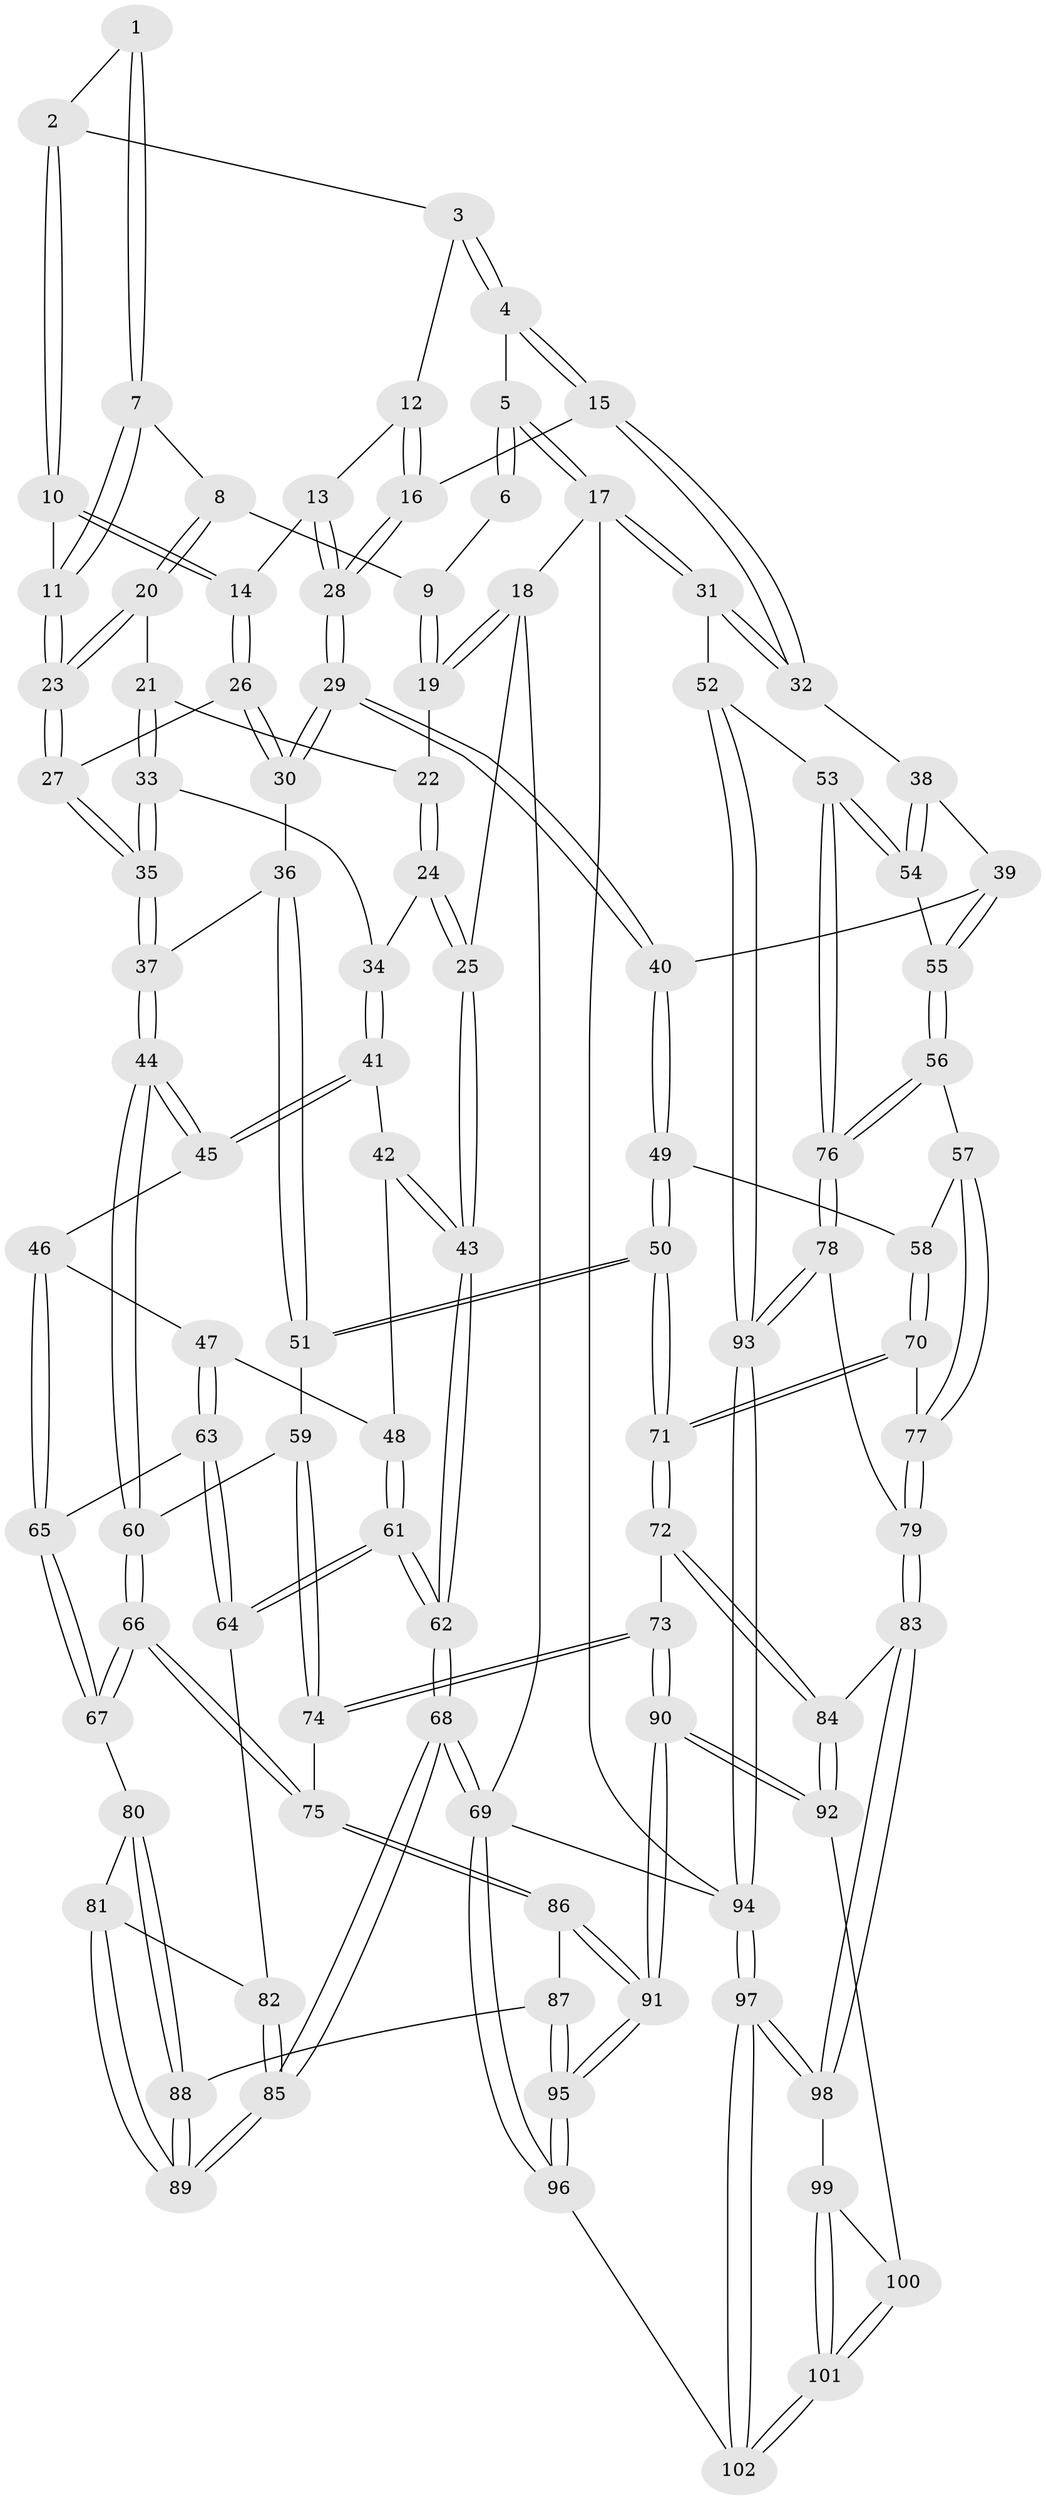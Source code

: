 // Generated by graph-tools (version 1.1) at 2025/11/02/27/25 16:11:54]
// undirected, 102 vertices, 252 edges
graph export_dot {
graph [start="1"]
  node [color=gray90,style=filled];
  1 [pos="+0.5073978345886287+0"];
  2 [pos="+0.5708134438516479+0.012012770660821693"];
  3 [pos="+0.5983869867877297+0.05233977150205054"];
  4 [pos="+0.8333811231377969+0.10875494246723516"];
  5 [pos="+1+0"];
  6 [pos="+0.50733100587836+0"];
  7 [pos="+0.3889894052400626+0.07458412663760189"];
  8 [pos="+0.24913594528436558+0.05561955173217065"];
  9 [pos="+0+0"];
  10 [pos="+0.47399166073250776+0.13909954551766632"];
  11 [pos="+0.40299044622479974+0.1387014960483341"];
  12 [pos="+0.5982002424493036+0.05369705889727807"];
  13 [pos="+0.563015483610981+0.18389835723412518"];
  14 [pos="+0.5585197639402857+0.18500478131430062"];
  15 [pos="+0.8167526835890372+0.20627058145982335"];
  16 [pos="+0.7124998345423367+0.2729210900996468"];
  17 [pos="+1+0"];
  18 [pos="+0+0"];
  19 [pos="+0+0"];
  20 [pos="+0.2338930011461123+0.2062781970271546"];
  21 [pos="+0.21438742716463827+0.21838971542119567"];
  22 [pos="+0.07113256852212434+0.053710311242041536"];
  23 [pos="+0.3726515342810603+0.22132032829887746"];
  24 [pos="+0.061964930742946366+0.24254177735402643"];
  25 [pos="+0+0.23933908364009923"];
  26 [pos="+0.4768700102588691+0.2681231225786636"];
  27 [pos="+0.3864697974045191+0.24489063529601926"];
  28 [pos="+0.7034484435315793+0.27988750742094765"];
  29 [pos="+0.6625439607653462+0.3679420924528561"];
  30 [pos="+0.554283787684078+0.38102640780889546"];
  31 [pos="+1+0.3943374926361558"];
  32 [pos="+0.9438558878607517+0.32772437240716307"];
  33 [pos="+0.20656943665535782+0.22852608435070676"];
  34 [pos="+0.14238591329526387+0.2929371928567112"];
  35 [pos="+0.3503537799305974+0.3858273544551958"];
  36 [pos="+0.5373051775080498+0.39629758633390927"];
  37 [pos="+0.34448728869426665+0.43685497376134924"];
  38 [pos="+0.8450746799507426+0.443993008337153"];
  39 [pos="+0.703846198603847+0.43116946628172964"];
  40 [pos="+0.6919571514948849+0.42648262691994415"];
  41 [pos="+0.14271889693107206+0.310548102431108"];
  42 [pos="+0.009419984956019138+0.40143218920145685"];
  43 [pos="+0+0.4158359979861702"];
  44 [pos="+0.3137348168455396+0.47429364329887774"];
  45 [pos="+0.21877076066256268+0.4469082565983503"];
  46 [pos="+0.13756573467171584+0.5043692537539335"];
  47 [pos="+0.11031025467082385+0.5023919952239677"];
  48 [pos="+0.09702349208168051+0.5003833560952715"];
  49 [pos="+0.6694300085583325+0.5084701909544584"];
  50 [pos="+0.5302349725869893+0.5718899478900092"];
  51 [pos="+0.5223594900885224+0.564326195960597"];
  52 [pos="+1+0.5802469329221979"];
  53 [pos="+1+0.5882430295265112"];
  54 [pos="+0.8805169971540622+0.5607643444394985"];
  55 [pos="+0.8284280455940476+0.5868883415361611"];
  56 [pos="+0.824698732157065+0.5910626994203036"];
  57 [pos="+0.7271107239808037+0.6106323999519032"];
  58 [pos="+0.6784200962740871+0.5373342406633661"];
  59 [pos="+0.37670312712351545+0.546868916012586"];
  60 [pos="+0.3272885085864041+0.5136823727437274"];
  61 [pos="+0+0.5902608103038953"];
  62 [pos="+0+0.5826997111194542"];
  63 [pos="+0.029532088559119183+0.6321018096143679"];
  64 [pos="+0.015069757836071286+0.636450162838019"];
  65 [pos="+0.13186777877833009+0.6112368443968718"];
  66 [pos="+0.24745425295300708+0.6814769022943257"];
  67 [pos="+0.18776423806345433+0.6798426546161149"];
  68 [pos="+0+1"];
  69 [pos="+0+1"];
  70 [pos="+0.601247037681605+0.6449555588998899"];
  71 [pos="+0.5549927306102994+0.6582959219757694"];
  72 [pos="+0.5428809194930111+0.6985724057699374"];
  73 [pos="+0.4588633930137512+0.7283552158041172"];
  74 [pos="+0.42505481460426175+0.7014524097407084"];
  75 [pos="+0.2661272610983522+0.7080383497156658"];
  76 [pos="+0.8324760073086755+0.7505645147799402"];
  77 [pos="+0.7083349882921122+0.6470076700068126"];
  78 [pos="+0.815502848057024+0.7911446335723391"];
  79 [pos="+0.7354485201169907+0.7966235344680394"];
  80 [pos="+0.1492802654424409+0.7143130718856672"];
  81 [pos="+0.1081010754476243+0.7305341022268055"];
  82 [pos="+0.029722652315053923+0.6597831119869263"];
  83 [pos="+0.6899849309996999+0.8235682911563192"];
  84 [pos="+0.6142617592991272+0.7781586201757792"];
  85 [pos="+0.02021270136096749+0.8419099454396789"];
  86 [pos="+0.2776841129926124+0.7766718957920468"];
  87 [pos="+0.1726302247518537+0.8128320217916052"];
  88 [pos="+0.17017818150342212+0.8110582446994011"];
  89 [pos="+0.03908205692281598+0.8260402343308413"];
  90 [pos="+0.3981647860441228+0.8933660248567246"];
  91 [pos="+0.3548227568383347+0.9220680572251483"];
  92 [pos="+0.44408500818047575+0.8941946831064583"];
  93 [pos="+1+1"];
  94 [pos="+1+1"];
  95 [pos="+0.22931640904711767+1"];
  96 [pos="+0.22165199749529194+1"];
  97 [pos="+0.8259801386591165+1"];
  98 [pos="+0.6795092945492754+0.8616117901955583"];
  99 [pos="+0.6702275321709682+0.8668953407406986"];
  100 [pos="+0.49442178429113304+0.9082601279645851"];
  101 [pos="+0.5688900850040269+0.9816992469893241"];
  102 [pos="+0.5954983112279175+1"];
  1 -- 2;
  1 -- 7;
  1 -- 7;
  2 -- 3;
  2 -- 10;
  2 -- 10;
  3 -- 4;
  3 -- 4;
  3 -- 12;
  4 -- 5;
  4 -- 15;
  4 -- 15;
  5 -- 6;
  5 -- 6;
  5 -- 17;
  5 -- 17;
  6 -- 9;
  7 -- 8;
  7 -- 11;
  7 -- 11;
  8 -- 9;
  8 -- 20;
  8 -- 20;
  9 -- 19;
  9 -- 19;
  10 -- 11;
  10 -- 14;
  10 -- 14;
  11 -- 23;
  11 -- 23;
  12 -- 13;
  12 -- 16;
  12 -- 16;
  13 -- 14;
  13 -- 28;
  13 -- 28;
  14 -- 26;
  14 -- 26;
  15 -- 16;
  15 -- 32;
  15 -- 32;
  16 -- 28;
  16 -- 28;
  17 -- 18;
  17 -- 31;
  17 -- 31;
  17 -- 94;
  18 -- 19;
  18 -- 19;
  18 -- 25;
  18 -- 69;
  19 -- 22;
  20 -- 21;
  20 -- 23;
  20 -- 23;
  21 -- 22;
  21 -- 33;
  21 -- 33;
  22 -- 24;
  22 -- 24;
  23 -- 27;
  23 -- 27;
  24 -- 25;
  24 -- 25;
  24 -- 34;
  25 -- 43;
  25 -- 43;
  26 -- 27;
  26 -- 30;
  26 -- 30;
  27 -- 35;
  27 -- 35;
  28 -- 29;
  28 -- 29;
  29 -- 30;
  29 -- 30;
  29 -- 40;
  29 -- 40;
  30 -- 36;
  31 -- 32;
  31 -- 32;
  31 -- 52;
  32 -- 38;
  33 -- 34;
  33 -- 35;
  33 -- 35;
  34 -- 41;
  34 -- 41;
  35 -- 37;
  35 -- 37;
  36 -- 37;
  36 -- 51;
  36 -- 51;
  37 -- 44;
  37 -- 44;
  38 -- 39;
  38 -- 54;
  38 -- 54;
  39 -- 40;
  39 -- 55;
  39 -- 55;
  40 -- 49;
  40 -- 49;
  41 -- 42;
  41 -- 45;
  41 -- 45;
  42 -- 43;
  42 -- 43;
  42 -- 48;
  43 -- 62;
  43 -- 62;
  44 -- 45;
  44 -- 45;
  44 -- 60;
  44 -- 60;
  45 -- 46;
  46 -- 47;
  46 -- 65;
  46 -- 65;
  47 -- 48;
  47 -- 63;
  47 -- 63;
  48 -- 61;
  48 -- 61;
  49 -- 50;
  49 -- 50;
  49 -- 58;
  50 -- 51;
  50 -- 51;
  50 -- 71;
  50 -- 71;
  51 -- 59;
  52 -- 53;
  52 -- 93;
  52 -- 93;
  53 -- 54;
  53 -- 54;
  53 -- 76;
  53 -- 76;
  54 -- 55;
  55 -- 56;
  55 -- 56;
  56 -- 57;
  56 -- 76;
  56 -- 76;
  57 -- 58;
  57 -- 77;
  57 -- 77;
  58 -- 70;
  58 -- 70;
  59 -- 60;
  59 -- 74;
  59 -- 74;
  60 -- 66;
  60 -- 66;
  61 -- 62;
  61 -- 62;
  61 -- 64;
  61 -- 64;
  62 -- 68;
  62 -- 68;
  63 -- 64;
  63 -- 64;
  63 -- 65;
  64 -- 82;
  65 -- 67;
  65 -- 67;
  66 -- 67;
  66 -- 67;
  66 -- 75;
  66 -- 75;
  67 -- 80;
  68 -- 69;
  68 -- 69;
  68 -- 85;
  68 -- 85;
  69 -- 96;
  69 -- 96;
  69 -- 94;
  70 -- 71;
  70 -- 71;
  70 -- 77;
  71 -- 72;
  71 -- 72;
  72 -- 73;
  72 -- 84;
  72 -- 84;
  73 -- 74;
  73 -- 74;
  73 -- 90;
  73 -- 90;
  74 -- 75;
  75 -- 86;
  75 -- 86;
  76 -- 78;
  76 -- 78;
  77 -- 79;
  77 -- 79;
  78 -- 79;
  78 -- 93;
  78 -- 93;
  79 -- 83;
  79 -- 83;
  80 -- 81;
  80 -- 88;
  80 -- 88;
  81 -- 82;
  81 -- 89;
  81 -- 89;
  82 -- 85;
  82 -- 85;
  83 -- 84;
  83 -- 98;
  83 -- 98;
  84 -- 92;
  84 -- 92;
  85 -- 89;
  85 -- 89;
  86 -- 87;
  86 -- 91;
  86 -- 91;
  87 -- 88;
  87 -- 95;
  87 -- 95;
  88 -- 89;
  88 -- 89;
  90 -- 91;
  90 -- 91;
  90 -- 92;
  90 -- 92;
  91 -- 95;
  91 -- 95;
  92 -- 100;
  93 -- 94;
  93 -- 94;
  94 -- 97;
  94 -- 97;
  95 -- 96;
  95 -- 96;
  96 -- 102;
  97 -- 98;
  97 -- 98;
  97 -- 102;
  97 -- 102;
  98 -- 99;
  99 -- 100;
  99 -- 101;
  99 -- 101;
  100 -- 101;
  100 -- 101;
  101 -- 102;
  101 -- 102;
}
